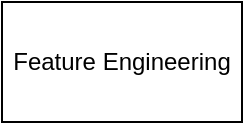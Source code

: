 <mxfile version="20.8.23" type="github">
  <diagram name="Page-1" id="khNjEgueq9Hnr0_aDzN0">
    <mxGraphModel dx="972" dy="510" grid="1" gridSize="10" guides="1" tooltips="1" connect="1" arrows="1" fold="1" page="1" pageScale="1" pageWidth="850" pageHeight="1100" math="0" shadow="0">
      <root>
        <mxCell id="0" />
        <mxCell id="1" parent="0" />
        <mxCell id="wbTJqozSOBXZTNc4BJRr-1" value="Feature Engineering" style="rounded=0;whiteSpace=wrap;html=1;" vertex="1" parent="1">
          <mxGeometry x="320" y="20" width="120" height="60" as="geometry" />
        </mxCell>
      </root>
    </mxGraphModel>
  </diagram>
</mxfile>
